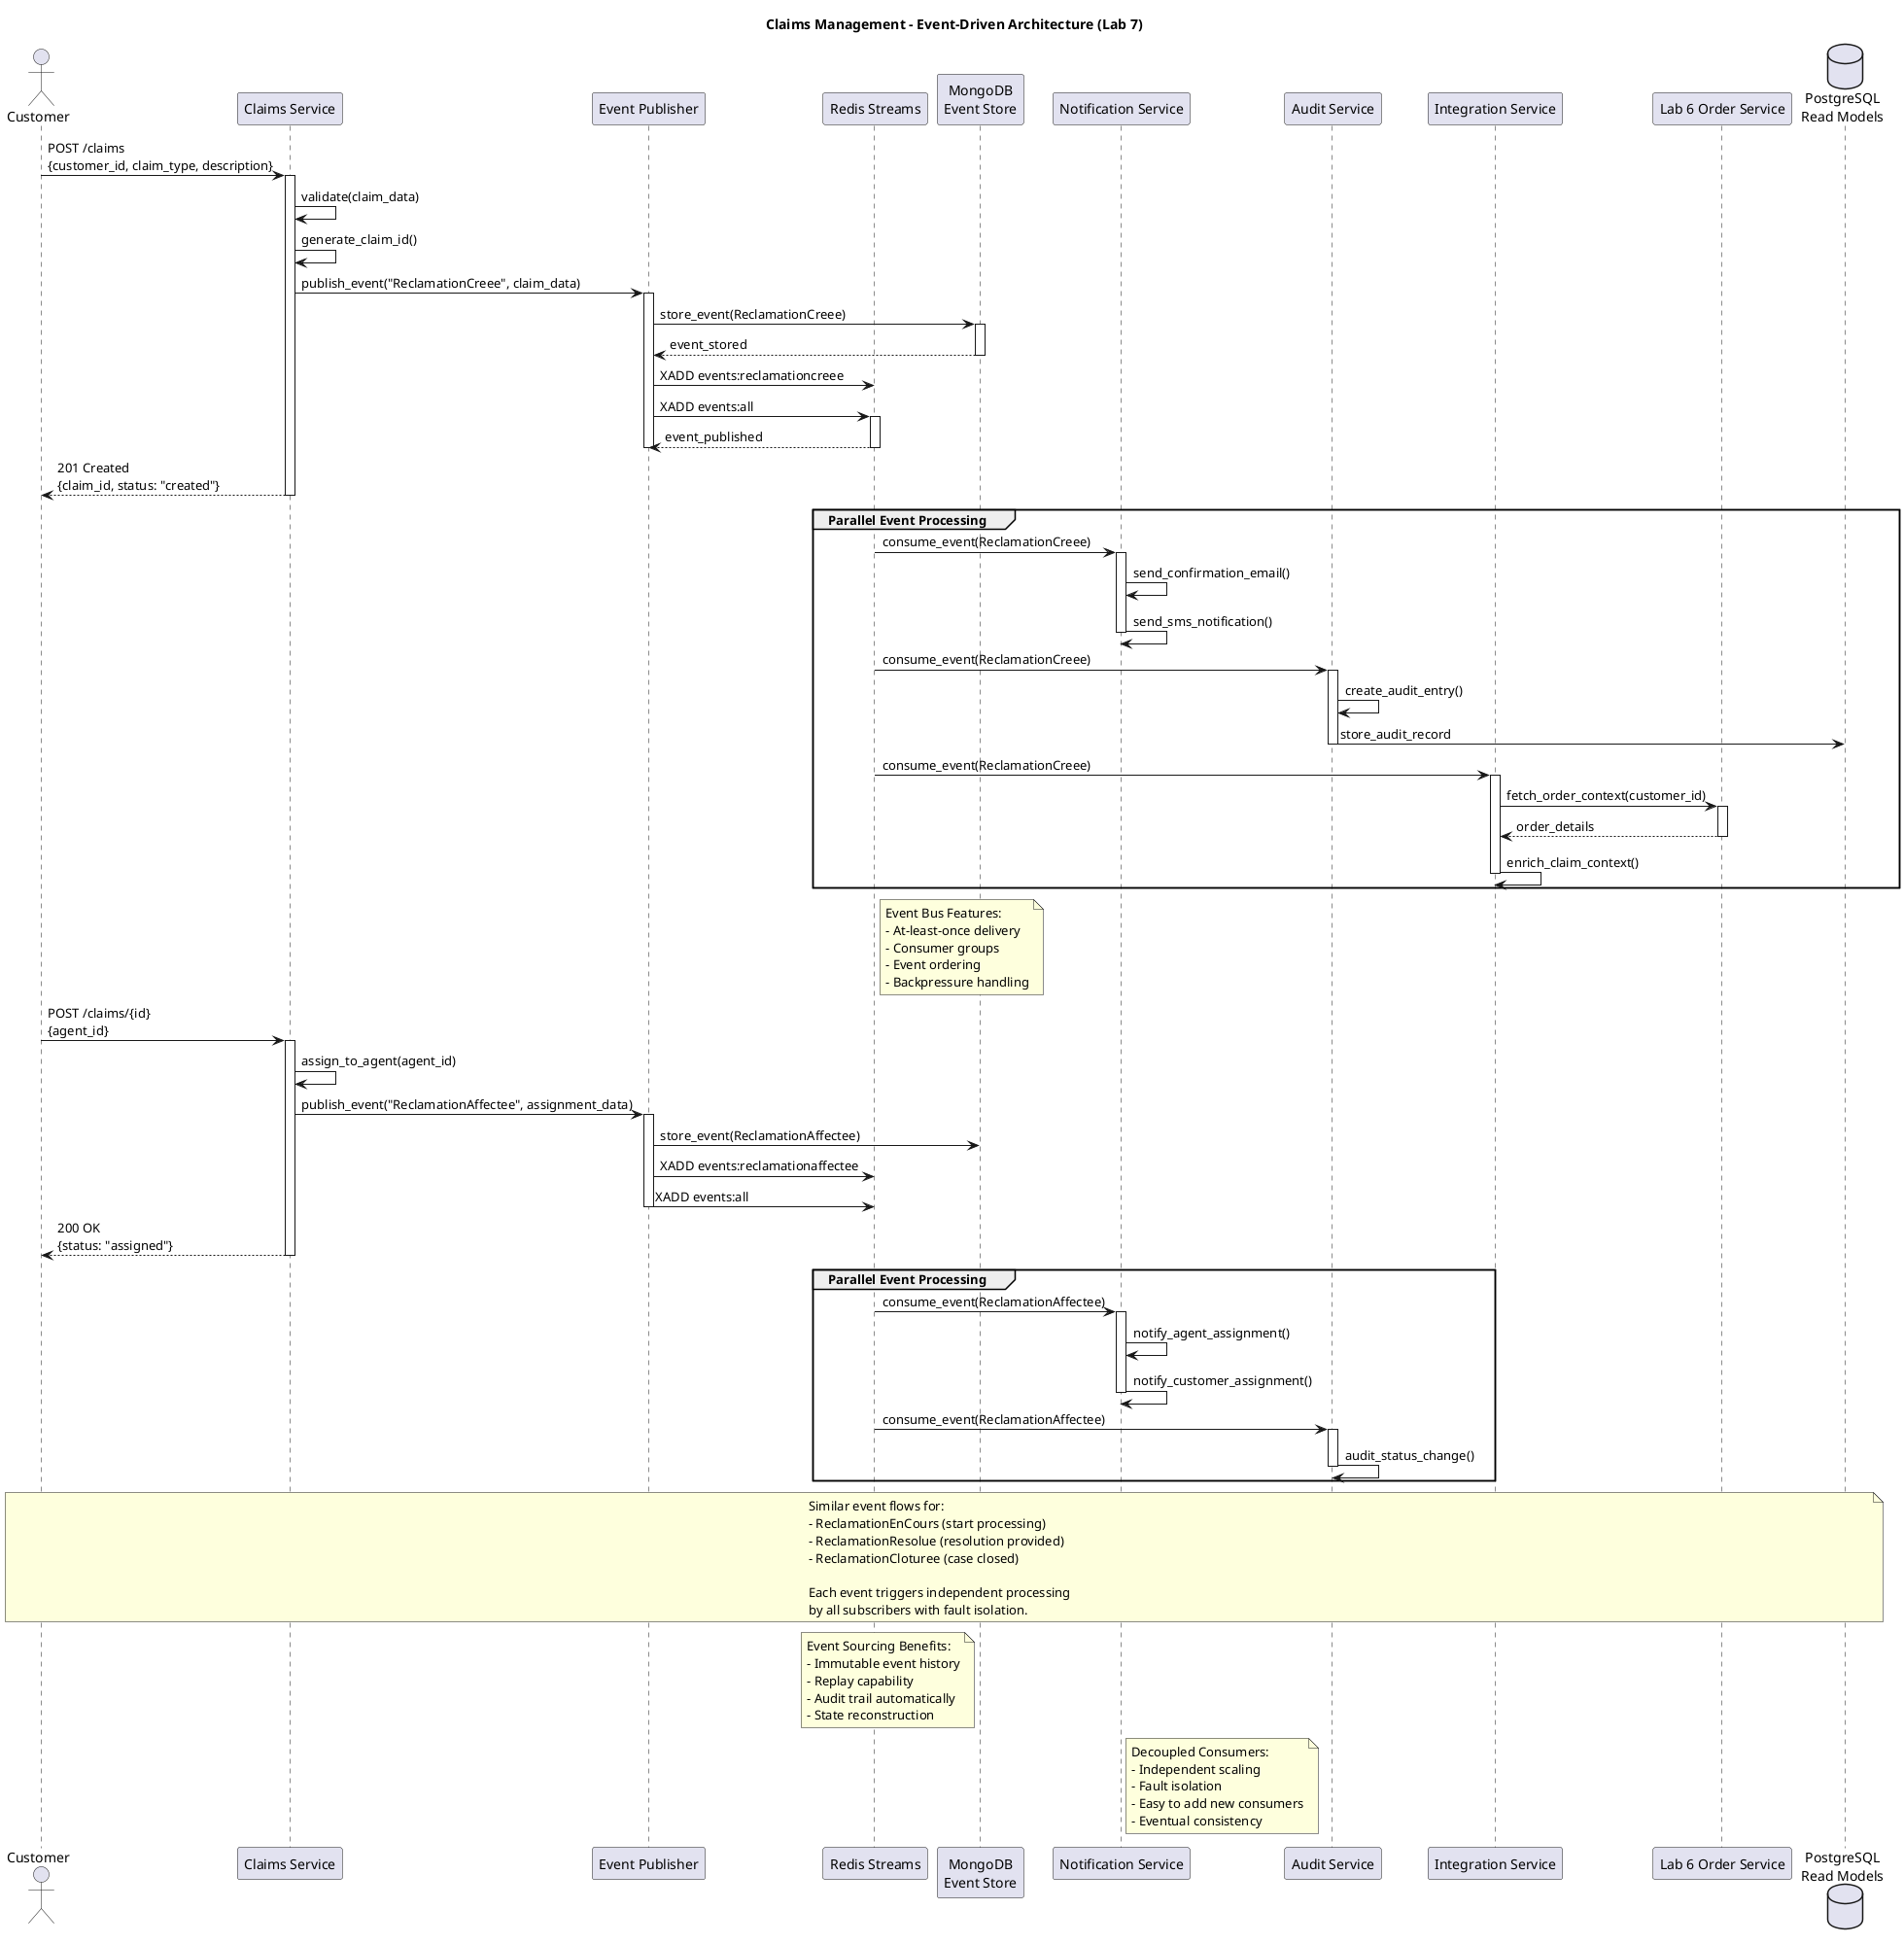 @startuml
title Claims Management - Event-Driven Architecture (Lab 7)

actor "Customer" as CUSTOMER
participant "Claims Service" as CLAIMS_SVC
participant "Event Publisher" as EVENT_PUB
participant "Redis Streams" as REDIS_STREAMS
participant "MongoDB\nEvent Store" as EVENT_STORE
participant "Notification Service" as NOTIFICATION_SVC
participant "Audit Service" as AUDIT_SVC
participant "Integration Service" as INTEGRATION_SVC
participant "Lab 6 Order Service" as ORDER_SVC
database "PostgreSQL\nRead Models" as READ_MODELS

' 1. Create Claim
CUSTOMER -> CLAIMS_SVC : POST /claims\n{customer_id, claim_type, description}
activate CLAIMS_SVC

CLAIMS_SVC -> CLAIMS_SVC : validate(claim_data)
CLAIMS_SVC -> CLAIMS_SVC : generate_claim_id()

' 2. Publish ReclamationCreee Event
CLAIMS_SVC -> EVENT_PUB : publish_event("ReclamationCreee", claim_data)
activate EVENT_PUB

' 3. Persist Event (Event Sourcing)
EVENT_PUB -> EVENT_STORE : store_event(ReclamationCreee)
activate EVENT_STORE
EVENT_STORE --> EVENT_PUB : event_stored
deactivate EVENT_STORE

' 4. Publish to Event Streams (Pub/Sub)
EVENT_PUB -> REDIS_STREAMS : XADD events:reclamationcreee
EVENT_PUB -> REDIS_STREAMS : XADD events:all
activate REDIS_STREAMS
REDIS_STREAMS --> EVENT_PUB : event_published
deactivate REDIS_STREAMS
deactivate EVENT_PUB

CLAIMS_SVC --> CUSTOMER : 201 Created\n{claim_id, status: "created"}
deactivate CLAIMS_SVC

' 5. Event Consumers Process Events (Asynchronous)
group Parallel Event Processing
    REDIS_STREAMS -> NOTIFICATION_SVC : consume_event(ReclamationCreee)
    activate NOTIFICATION_SVC
    NOTIFICATION_SVC -> NOTIFICATION_SVC : send_confirmation_email()
    NOTIFICATION_SVC -> NOTIFICATION_SVC : send_sms_notification()
    deactivate NOTIFICATION_SVC
    
    REDIS_STREAMS -> AUDIT_SVC : consume_event(ReclamationCreee)
    activate AUDIT_SVC
    AUDIT_SVC -> AUDIT_SVC : create_audit_entry()
    AUDIT_SVC -> READ_MODELS : store_audit_record
    deactivate AUDIT_SVC
    
    REDIS_STREAMS -> INTEGRATION_SVC : consume_event(ReclamationCreee)
    activate INTEGRATION_SVC
    INTEGRATION_SVC -> ORDER_SVC : fetch_order_context(customer_id)
    activate ORDER_SVC
    ORDER_SVC --> INTEGRATION_SVC : order_details
    deactivate ORDER_SVC
    INTEGRATION_SVC -> INTEGRATION_SVC : enrich_claim_context()
    deactivate INTEGRATION_SVC
end

note right of REDIS_STREAMS
  Event Bus Features:
  - At-least-once delivery
  - Consumer groups
  - Event ordering
  - Backpressure handling
end note

' 6. Assign Claim to Agent
CUSTOMER -> CLAIMS_SVC : POST /claims/{id}\n{agent_id}
activate CLAIMS_SVC

CLAIMS_SVC -> CLAIMS_SVC : assign_to_agent(agent_id)

' 7. Publish ReclamationAffectee Event
CLAIMS_SVC -> EVENT_PUB : publish_event("ReclamationAffectee", assignment_data)
activate EVENT_PUB
EVENT_PUB -> EVENT_STORE : store_event(ReclamationAffectee)
EVENT_PUB -> REDIS_STREAMS : XADD events:reclamationaffectee
EVENT_PUB -> REDIS_STREAMS : XADD events:all
deactivate EVENT_PUB

CLAIMS_SVC --> CUSTOMER : 200 OK\n{status: "assigned"}
deactivate CLAIMS_SVC

' 8. More Event Processing
group Parallel Event Processing
    REDIS_STREAMS -> NOTIFICATION_SVC : consume_event(ReclamationAffectee)
    activate NOTIFICATION_SVC
    NOTIFICATION_SVC -> NOTIFICATION_SVC : notify_agent_assignment()
    NOTIFICATION_SVC -> NOTIFICATION_SVC : notify_customer_assignment()
    deactivate NOTIFICATION_SVC
    
    REDIS_STREAMS -> AUDIT_SVC : consume_event(ReclamationAffectee)
    activate AUDIT_SVC
    AUDIT_SVC -> AUDIT_SVC : audit_status_change()
    deactivate AUDIT_SVC
end

' 9. Complete Claim Lifecycle (Fast Forward)
note over CUSTOMER, READ_MODELS
  Similar event flows for:
  - ReclamationEnCours (start processing)
  - ReclamationResolue (resolution provided)
  - ReclamationCloturee (case closed)
  
  Each event triggers independent processing
  by all subscribers with fault isolation.
end note

note left of EVENT_STORE
  Event Sourcing Benefits:
  - Immutable event history
  - Replay capability
  - Audit trail automatically
  - State reconstruction
end note

note right of NOTIFICATION_SVC
  Decoupled Consumers:
  - Independent scaling
  - Fault isolation
  - Easy to add new consumers
  - Eventual consistency
end note

@enduml